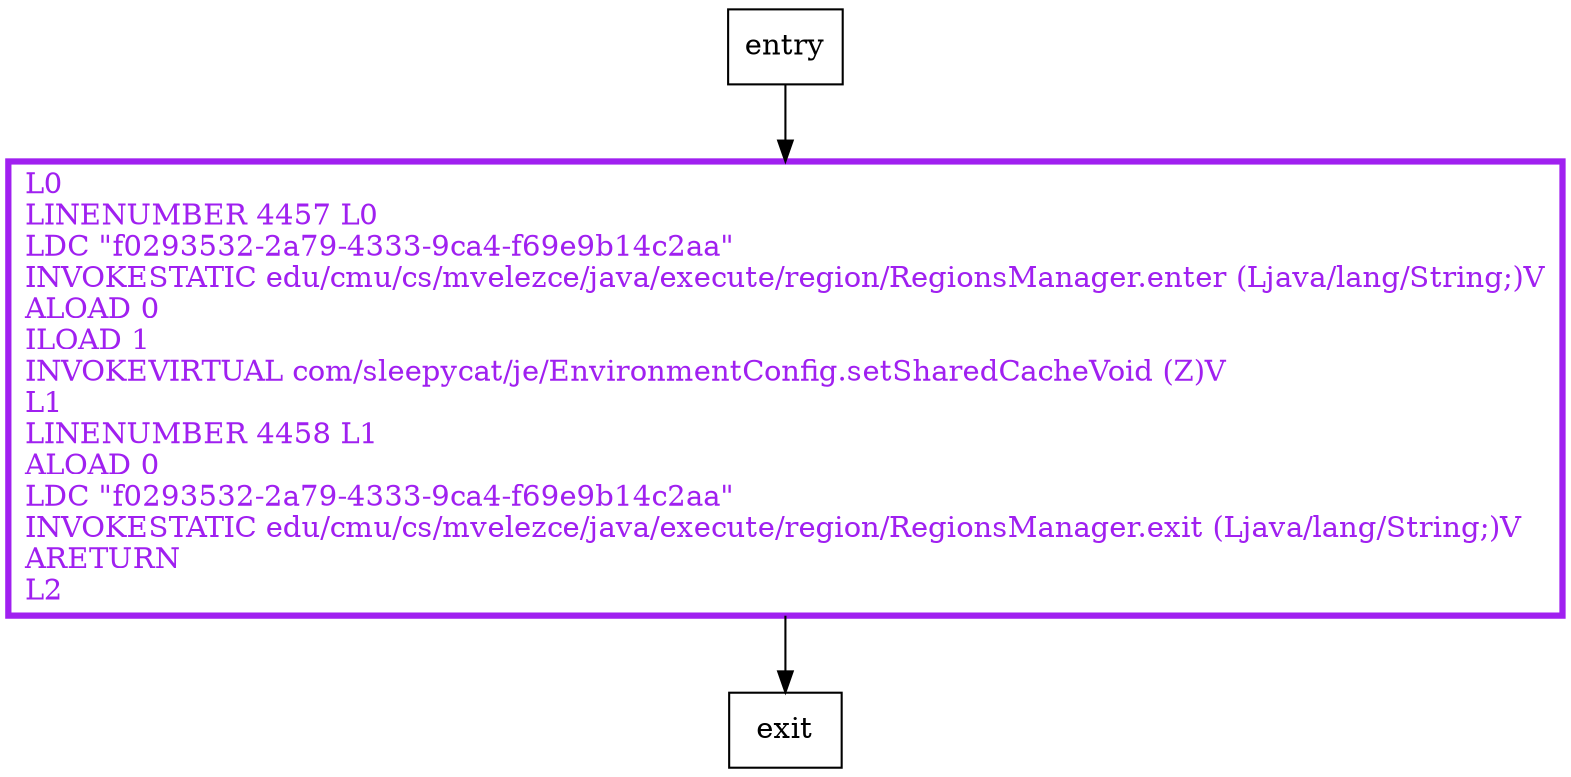 digraph setSharedCache {
node [shape=record];
1712000087 [label="L0\lLINENUMBER 4457 L0\lLDC \"f0293532-2a79-4333-9ca4-f69e9b14c2aa\"\lINVOKESTATIC edu/cmu/cs/mvelezce/java/execute/region/RegionsManager.enter (Ljava/lang/String;)V\lALOAD 0\lILOAD 1\lINVOKEVIRTUAL com/sleepycat/je/EnvironmentConfig.setSharedCacheVoid (Z)V\lL1\lLINENUMBER 4458 L1\lALOAD 0\lLDC \"f0293532-2a79-4333-9ca4-f69e9b14c2aa\"\lINVOKESTATIC edu/cmu/cs/mvelezce/java/execute/region/RegionsManager.exit (Ljava/lang/String;)V\lARETURN\lL2\l"];
entry;
exit;
entry -> 1712000087
1712000087 -> exit
1712000087[fontcolor="purple", penwidth=3, color="purple"];
}
